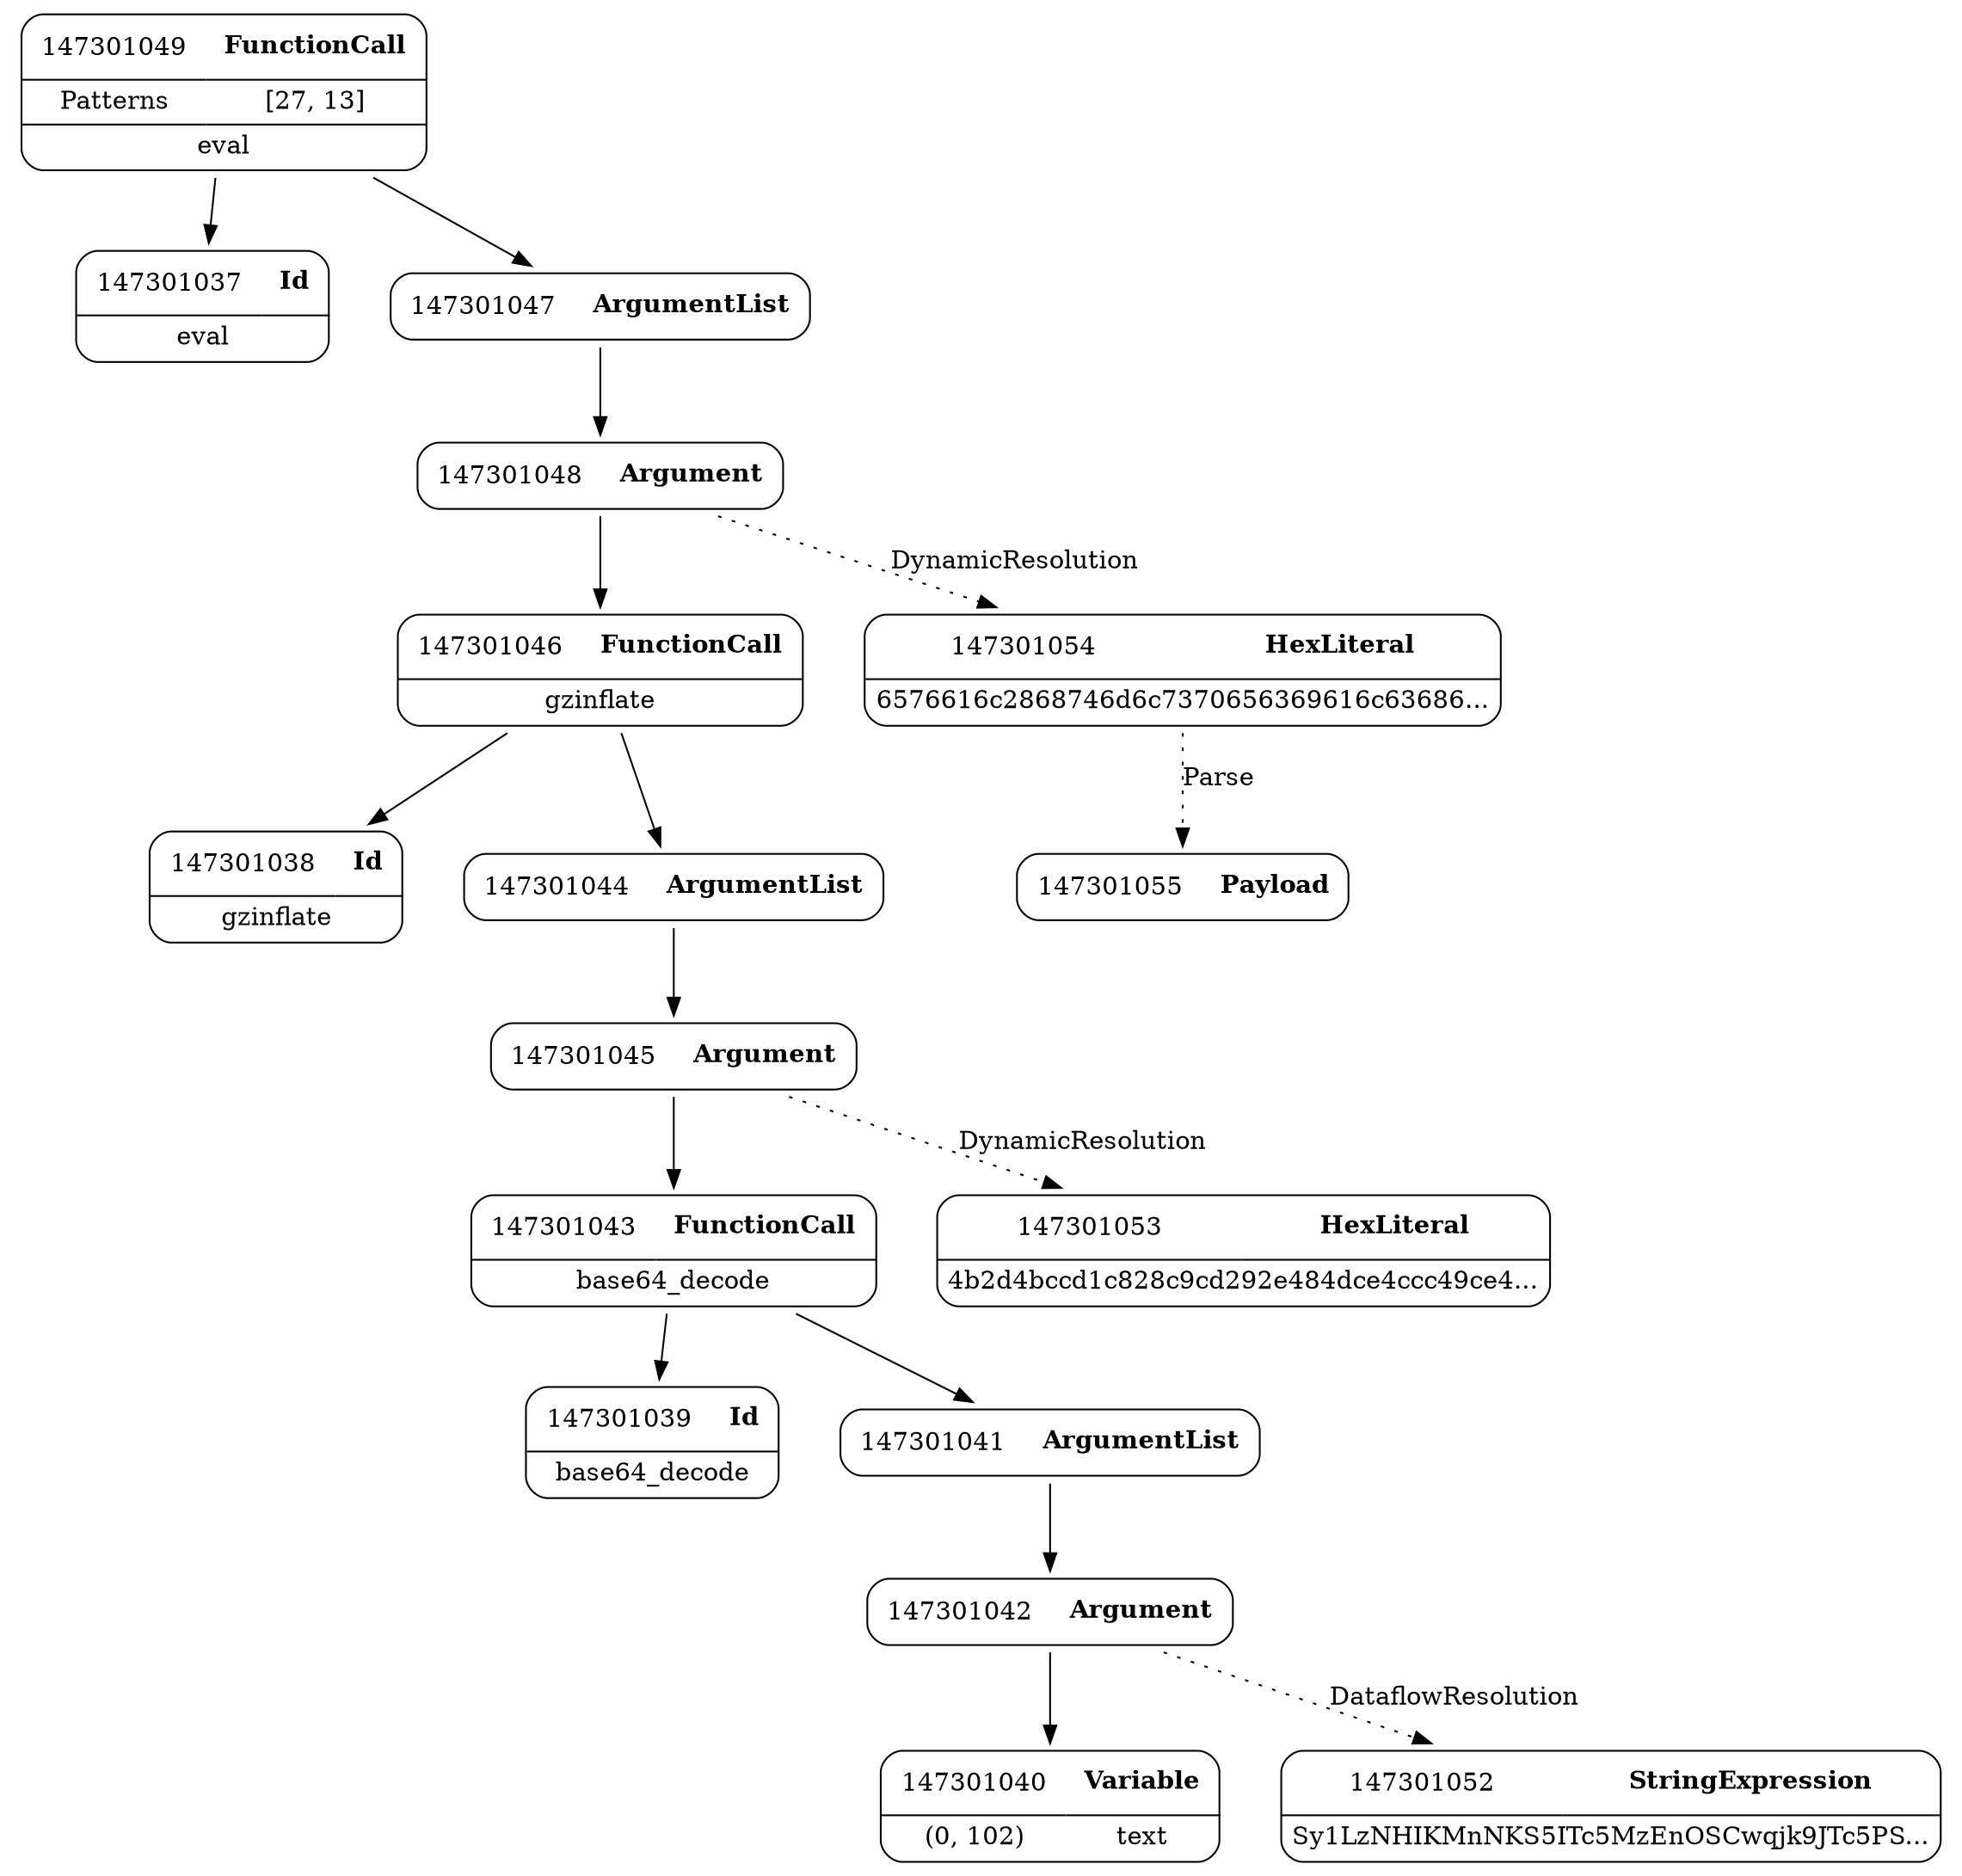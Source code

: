 digraph ast {
node [shape=none];
147301039 [label=<<TABLE border='1' cellspacing='0' cellpadding='10' style='rounded' ><TR><TD border='0'>147301039</TD><TD border='0'><B>Id</B></TD></TR><HR/><TR><TD border='0' cellpadding='5' colspan='2'>base64_decode</TD></TR></TABLE>>];
147301038 [label=<<TABLE border='1' cellspacing='0' cellpadding='10' style='rounded' ><TR><TD border='0'>147301038</TD><TD border='0'><B>Id</B></TD></TR><HR/><TR><TD border='0' cellpadding='5' colspan='2'>gzinflate</TD></TR></TABLE>>];
147301037 [label=<<TABLE border='1' cellspacing='0' cellpadding='10' style='rounded' ><TR><TD border='0'>147301037</TD><TD border='0'><B>Id</B></TD></TR><HR/><TR><TD border='0' cellpadding='5' colspan='2'>eval</TD></TR></TABLE>>];
147301047 [label=<<TABLE border='1' cellspacing='0' cellpadding='10' style='rounded' ><TR><TD border='0'>147301047</TD><TD border='0'><B>ArgumentList</B></TD></TR></TABLE>>];
147301047 -> 147301048 [weight=2];
147301046 [label=<<TABLE border='1' cellspacing='0' cellpadding='10' style='rounded' ><TR><TD border='0'>147301046</TD><TD border='0'><B>FunctionCall</B></TD></TR><HR/><TR><TD border='0' cellpadding='5' colspan='2'>gzinflate</TD></TR></TABLE>>];
147301046 -> 147301038 [weight=2];
147301046 -> 147301044 [weight=2];
147301045 [label=<<TABLE border='1' cellspacing='0' cellpadding='10' style='rounded' ><TR><TD border='0'>147301045</TD><TD border='0'><B>Argument</B></TD></TR></TABLE>>];
147301045 -> 147301043 [weight=2];
147301045 -> 147301053 [style=dotted,label=DynamicResolution];
147301044 [label=<<TABLE border='1' cellspacing='0' cellpadding='10' style='rounded' ><TR><TD border='0'>147301044</TD><TD border='0'><B>ArgumentList</B></TD></TR></TABLE>>];
147301044 -> 147301045 [weight=2];
147301043 [label=<<TABLE border='1' cellspacing='0' cellpadding='10' style='rounded' ><TR><TD border='0'>147301043</TD><TD border='0'><B>FunctionCall</B></TD></TR><HR/><TR><TD border='0' cellpadding='5' colspan='2'>base64_decode</TD></TR></TABLE>>];
147301043 -> 147301039 [weight=2];
147301043 -> 147301041 [weight=2];
147301042 [label=<<TABLE border='1' cellspacing='0' cellpadding='10' style='rounded' ><TR><TD border='0'>147301042</TD><TD border='0'><B>Argument</B></TD></TR></TABLE>>];
147301042 -> 147301040 [weight=2];
147301042 -> 147301052 [style=dotted,label=DataflowResolution];
147301041 [label=<<TABLE border='1' cellspacing='0' cellpadding='10' style='rounded' ><TR><TD border='0'>147301041</TD><TD border='0'><B>ArgumentList</B></TD></TR></TABLE>>];
147301041 -> 147301042 [weight=2];
147301040 [label=<<TABLE border='1' cellspacing='0' cellpadding='10' style='rounded' ><TR><TD border='0'>147301040</TD><TD border='0'><B>Variable</B></TD></TR><HR/><TR><TD border='0' cellpadding='5'>(0, 102)</TD><TD border='0' cellpadding='5'>text</TD></TR></TABLE>>];
147301055 [label=<<TABLE border='1' cellspacing='0' cellpadding='10' style='rounded' ><TR><TD border='0'>147301055</TD><TD border='0'><B>Payload</B></TD></TR></TABLE>>];
147301054 [label=<<TABLE border='1' cellspacing='0' cellpadding='10' style='rounded' ><TR><TD border='0'>147301054</TD><TD border='0'><B>HexLiteral</B></TD></TR><HR/><TR><TD border='0' cellpadding='5' colspan='2'>6576616c2868746d6c7370656369616c63686...</TD></TR></TABLE>>];
147301054 -> 147301055 [style=dotted,label=Parse];
147301053 [label=<<TABLE border='1' cellspacing='0' cellpadding='10' style='rounded' ><TR><TD border='0'>147301053</TD><TD border='0'><B>HexLiteral</B></TD></TR><HR/><TR><TD border='0' cellpadding='5' colspan='2'>4b2d4bccd1c828c9cd292e484dce4ccc49ce4...</TD></TR></TABLE>>];
147301052 [label=<<TABLE border='1' cellspacing='0' cellpadding='10' style='rounded' ><TR><TD border='0'>147301052</TD><TD border='0'><B>StringExpression</B></TD></TR><HR/><TR><TD border='0' cellpadding='5' colspan='2'>Sy1LzNHIKMnNKS5ITc5MzEnOSCwqjk9JTc5PS...</TD></TR></TABLE>>];
147301049 [label=<<TABLE border='1' cellspacing='0' cellpadding='10' style='rounded' ><TR><TD border='0'>147301049</TD><TD border='0'><B>FunctionCall</B></TD></TR><HR/><TR><TD border='0' cellpadding='5'>Patterns</TD><TD border='0' cellpadding='5'>[27, 13]</TD></TR><HR/><TR><TD border='0' cellpadding='5' colspan='2'>eval</TD></TR></TABLE>>];
147301049 -> 147301037 [weight=2];
147301049 -> 147301047 [weight=2];
147301048 [label=<<TABLE border='1' cellspacing='0' cellpadding='10' style='rounded' ><TR><TD border='0'>147301048</TD><TD border='0'><B>Argument</B></TD></TR></TABLE>>];
147301048 -> 147301046 [weight=2];
147301048 -> 147301054 [style=dotted,label=DynamicResolution];
}
